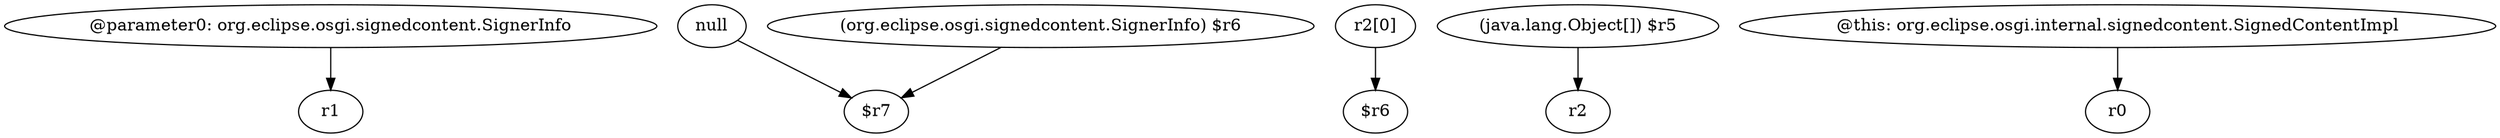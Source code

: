 digraph g {
0[label="@parameter0: org.eclipse.osgi.signedcontent.SignerInfo"]
1[label="r1"]
0->1[label=""]
2[label="null"]
3[label="$r7"]
2->3[label=""]
4[label="r2[0]"]
5[label="$r6"]
4->5[label=""]
6[label="(org.eclipse.osgi.signedcontent.SignerInfo) $r6"]
6->3[label=""]
7[label="(java.lang.Object[]) $r5"]
8[label="r2"]
7->8[label=""]
9[label="@this: org.eclipse.osgi.internal.signedcontent.SignedContentImpl"]
10[label="r0"]
9->10[label=""]
}